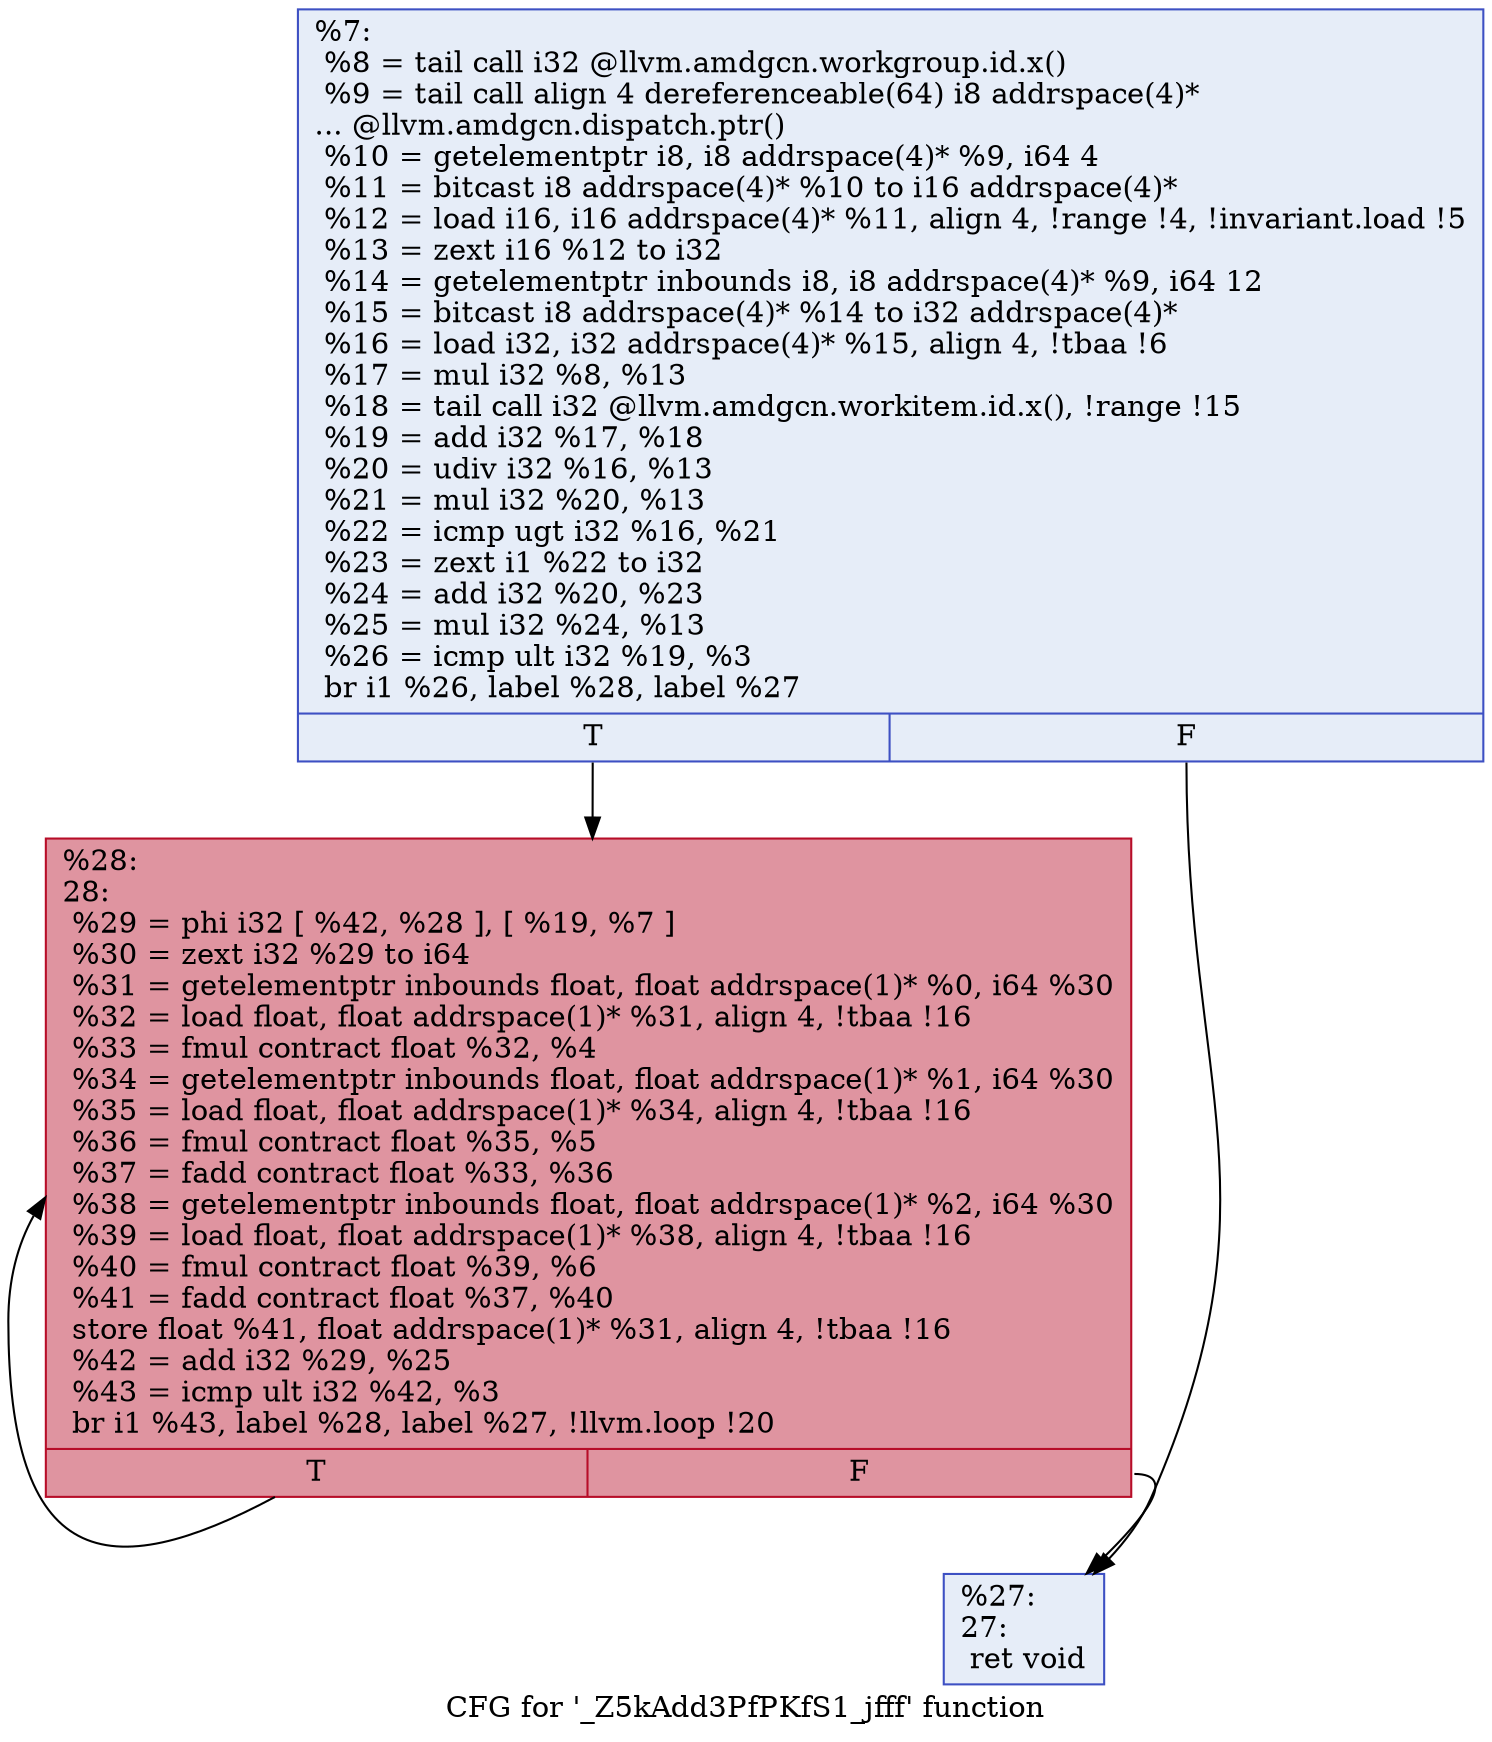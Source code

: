digraph "CFG for '_Z5kAdd3PfPKfS1_jfff' function" {
	label="CFG for '_Z5kAdd3PfPKfS1_jfff' function";

	Node0x5237610 [shape=record,color="#3d50c3ff", style=filled, fillcolor="#c7d7f070",label="{%7:\l  %8 = tail call i32 @llvm.amdgcn.workgroup.id.x()\l  %9 = tail call align 4 dereferenceable(64) i8 addrspace(4)*\l... @llvm.amdgcn.dispatch.ptr()\l  %10 = getelementptr i8, i8 addrspace(4)* %9, i64 4\l  %11 = bitcast i8 addrspace(4)* %10 to i16 addrspace(4)*\l  %12 = load i16, i16 addrspace(4)* %11, align 4, !range !4, !invariant.load !5\l  %13 = zext i16 %12 to i32\l  %14 = getelementptr inbounds i8, i8 addrspace(4)* %9, i64 12\l  %15 = bitcast i8 addrspace(4)* %14 to i32 addrspace(4)*\l  %16 = load i32, i32 addrspace(4)* %15, align 4, !tbaa !6\l  %17 = mul i32 %8, %13\l  %18 = tail call i32 @llvm.amdgcn.workitem.id.x(), !range !15\l  %19 = add i32 %17, %18\l  %20 = udiv i32 %16, %13\l  %21 = mul i32 %20, %13\l  %22 = icmp ugt i32 %16, %21\l  %23 = zext i1 %22 to i32\l  %24 = add i32 %20, %23\l  %25 = mul i32 %24, %13\l  %26 = icmp ult i32 %19, %3\l  br i1 %26, label %28, label %27\l|{<s0>T|<s1>F}}"];
	Node0x5237610:s0 -> Node0x5239b70;
	Node0x5237610:s1 -> Node0x5239c00;
	Node0x5239c00 [shape=record,color="#3d50c3ff", style=filled, fillcolor="#c7d7f070",label="{%27:\l27:                                               \l  ret void\l}"];
	Node0x5239b70 [shape=record,color="#b70d28ff", style=filled, fillcolor="#b70d2870",label="{%28:\l28:                                               \l  %29 = phi i32 [ %42, %28 ], [ %19, %7 ]\l  %30 = zext i32 %29 to i64\l  %31 = getelementptr inbounds float, float addrspace(1)* %0, i64 %30\l  %32 = load float, float addrspace(1)* %31, align 4, !tbaa !16\l  %33 = fmul contract float %32, %4\l  %34 = getelementptr inbounds float, float addrspace(1)* %1, i64 %30\l  %35 = load float, float addrspace(1)* %34, align 4, !tbaa !16\l  %36 = fmul contract float %35, %5\l  %37 = fadd contract float %33, %36\l  %38 = getelementptr inbounds float, float addrspace(1)* %2, i64 %30\l  %39 = load float, float addrspace(1)* %38, align 4, !tbaa !16\l  %40 = fmul contract float %39, %6\l  %41 = fadd contract float %37, %40\l  store float %41, float addrspace(1)* %31, align 4, !tbaa !16\l  %42 = add i32 %29, %25\l  %43 = icmp ult i32 %42, %3\l  br i1 %43, label %28, label %27, !llvm.loop !20\l|{<s0>T|<s1>F}}"];
	Node0x5239b70:s0 -> Node0x5239b70;
	Node0x5239b70:s1 -> Node0x5239c00;
}
